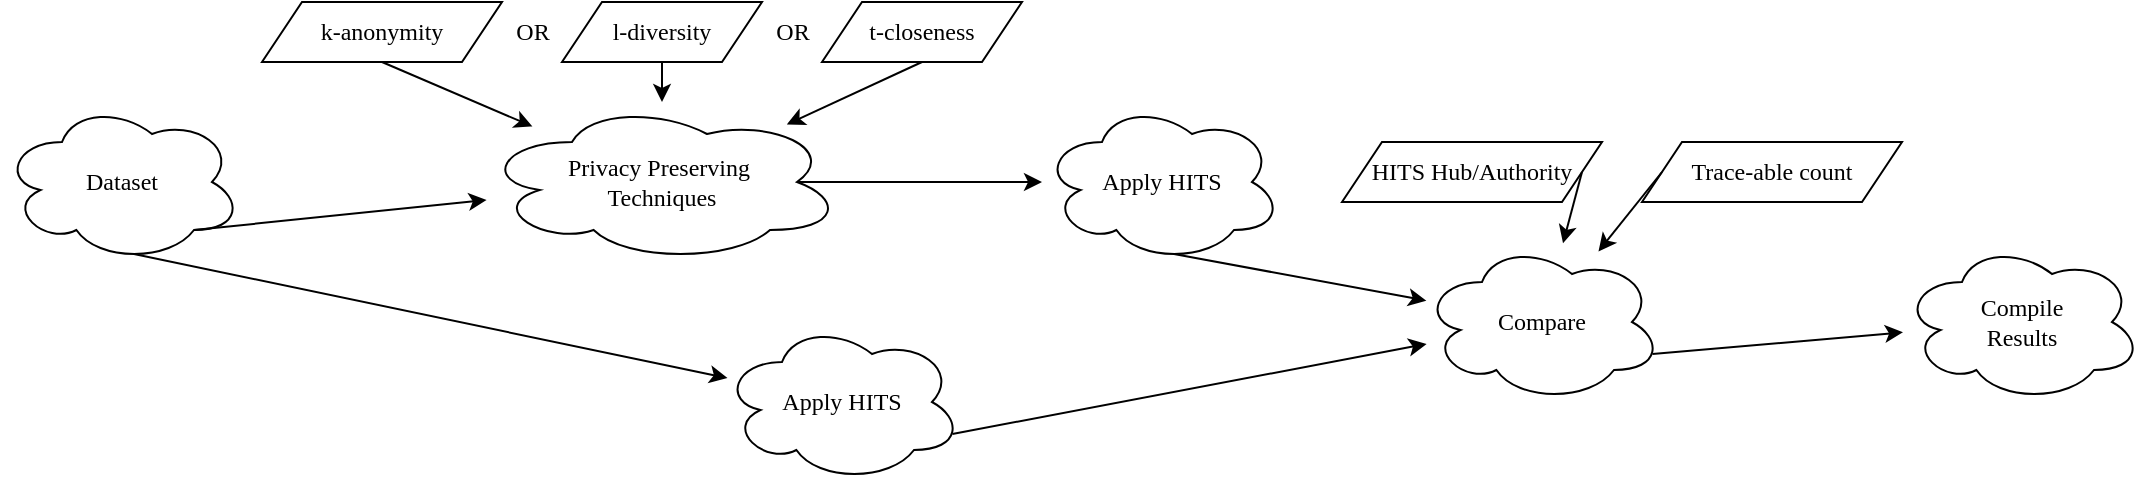 <mxfile version="17.1.3" type="device"><diagram id="ufqA_0GYcKIfqSUrUeTb" name="Page-1"><mxGraphModel dx="1016" dy="571" grid="1" gridSize="10" guides="1" tooltips="1" connect="1" arrows="1" fold="1" page="1" pageScale="1" pageWidth="4681" pageHeight="3300" math="0" shadow="0"><root><mxCell id="0"/><mxCell id="1" parent="0"/><mxCell id="06lLkRjki4iF6rfYbqU5-1" value="&lt;font face=&quot;Product Sans Light&quot;&gt;Dataset&lt;/font&gt;" style="ellipse;shape=cloud;whiteSpace=wrap;html=1;" vertex="1" parent="1"><mxGeometry x="1900" y="250" width="120" height="80" as="geometry"/></mxCell><mxCell id="06lLkRjki4iF6rfYbqU5-2" value="&lt;font face=&quot;Product Sans Light&quot;&gt;Apply HITS&lt;/font&gt;" style="ellipse;shape=cloud;whiteSpace=wrap;html=1;" vertex="1" parent="1"><mxGeometry x="2260" y="360" width="120" height="80" as="geometry"/></mxCell><mxCell id="06lLkRjki4iF6rfYbqU5-3" value="&lt;font face=&quot;Product Sans Light&quot;&gt;Privacy Preserving&amp;nbsp;&lt;br&gt;Techniques&lt;/font&gt;" style="ellipse;shape=cloud;whiteSpace=wrap;html=1;" vertex="1" parent="1"><mxGeometry x="2140" y="250" width="180" height="80" as="geometry"/></mxCell><mxCell id="06lLkRjki4iF6rfYbqU5-4" value="&lt;font face=&quot;Product Sans Light&quot;&gt;Apply HITS&lt;/font&gt;" style="ellipse;shape=cloud;whiteSpace=wrap;html=1;" vertex="1" parent="1"><mxGeometry x="2420" y="250" width="120" height="80" as="geometry"/></mxCell><mxCell id="06lLkRjki4iF6rfYbqU5-6" value="&lt;font face=&quot;Product Sans Light&quot;&gt;Compare&lt;/font&gt;" style="ellipse;shape=cloud;whiteSpace=wrap;html=1;" vertex="1" parent="1"><mxGeometry x="2610" y="320" width="120" height="80" as="geometry"/></mxCell><mxCell id="06lLkRjki4iF6rfYbqU5-7" value="&lt;font face=&quot;Product Sans Light&quot;&gt;Compile &lt;br&gt;Results&lt;/font&gt;" style="ellipse;shape=cloud;whiteSpace=wrap;html=1;" vertex="1" parent="1"><mxGeometry x="2850" y="320" width="120" height="80" as="geometry"/></mxCell><mxCell id="06lLkRjki4iF6rfYbqU5-8" value="&lt;font face=&quot;Product Sans Light&quot;&gt;HITS Hub/Authority&lt;/font&gt;" style="shape=parallelogram;perimeter=parallelogramPerimeter;whiteSpace=wrap;html=1;fixedSize=1;" vertex="1" parent="1"><mxGeometry x="2570" y="270" width="130" height="30" as="geometry"/></mxCell><mxCell id="06lLkRjki4iF6rfYbqU5-9" value="&lt;font face=&quot;Product Sans Light&quot;&gt;Trace-able count&lt;/font&gt;" style="shape=parallelogram;perimeter=parallelogramPerimeter;whiteSpace=wrap;html=1;fixedSize=1;" vertex="1" parent="1"><mxGeometry x="2720" y="270" width="130" height="30" as="geometry"/></mxCell><mxCell id="06lLkRjki4iF6rfYbqU5-10" value="&lt;font face=&quot;Product Sans Light&quot;&gt;k-anonymity&lt;/font&gt;" style="shape=parallelogram;perimeter=parallelogramPerimeter;whiteSpace=wrap;html=1;fixedSize=1;" vertex="1" parent="1"><mxGeometry x="2030" y="200" width="120" height="30" as="geometry"/></mxCell><mxCell id="06lLkRjki4iF6rfYbqU5-11" value="&lt;font face=&quot;Product Sans Light&quot;&gt;t-closeness&lt;/font&gt;" style="shape=parallelogram;perimeter=parallelogramPerimeter;whiteSpace=wrap;html=1;fixedSize=1;" vertex="1" parent="1"><mxGeometry x="2310" y="200" width="100" height="30" as="geometry"/></mxCell><mxCell id="06lLkRjki4iF6rfYbqU5-12" value="&lt;font face=&quot;Product Sans Light&quot;&gt;l-diversity&lt;/font&gt;" style="shape=parallelogram;perimeter=parallelogramPerimeter;whiteSpace=wrap;html=1;fixedSize=1;" vertex="1" parent="1"><mxGeometry x="2180" y="200" width="100" height="30" as="geometry"/></mxCell><mxCell id="06lLkRjki4iF6rfYbqU5-13" value="" style="endArrow=classic;html=1;rounded=0;exitX=0.55;exitY=0.95;exitDx=0;exitDy=0;exitPerimeter=0;" edge="1" parent="1" source="06lLkRjki4iF6rfYbqU5-1" target="06lLkRjki4iF6rfYbqU5-2"><mxGeometry width="50" height="50" relative="1" as="geometry"><mxPoint x="2270" y="250" as="sourcePoint"/><mxPoint x="2339.67" y="350" as="targetPoint"/></mxGeometry></mxCell><mxCell id="06lLkRjki4iF6rfYbqU5-15" value="" style="endArrow=classic;html=1;rounded=0;exitX=0.8;exitY=0.8;exitDx=0;exitDy=0;exitPerimeter=0;" edge="1" parent="1" source="06lLkRjki4iF6rfYbqU5-1" target="06lLkRjki4iF6rfYbqU5-3"><mxGeometry width="50" height="50" relative="1" as="geometry"><mxPoint x="2430" y="240" as="sourcePoint"/><mxPoint x="2263.154" y="346.661" as="targetPoint"/></mxGeometry></mxCell><mxCell id="06lLkRjki4iF6rfYbqU5-16" value="" style="endArrow=classic;html=1;rounded=0;exitX=0.875;exitY=0.5;exitDx=0;exitDy=0;exitPerimeter=0;" edge="1" parent="1" source="06lLkRjki4iF6rfYbqU5-3" target="06lLkRjki4iF6rfYbqU5-4"><mxGeometry width="50" height="50" relative="1" as="geometry"><mxPoint x="2456.52" y="410" as="sourcePoint"/><mxPoint x="2370.004" y="496.661" as="targetPoint"/></mxGeometry></mxCell><mxCell id="06lLkRjki4iF6rfYbqU5-17" value="" style="endArrow=classic;html=1;rounded=0;exitX=0.55;exitY=0.95;exitDx=0;exitDy=0;exitPerimeter=0;" edge="1" parent="1" source="06lLkRjki4iF6rfYbqU5-4" target="06lLkRjki4iF6rfYbqU5-6"><mxGeometry width="50" height="50" relative="1" as="geometry"><mxPoint x="2369.67" y="280" as="sourcePoint"/><mxPoint x="2283.154" y="366.661" as="targetPoint"/></mxGeometry></mxCell><mxCell id="06lLkRjki4iF6rfYbqU5-18" value="" style="endArrow=classic;html=1;rounded=0;exitX=0.96;exitY=0.7;exitDx=0;exitDy=0;exitPerimeter=0;" edge="1" parent="1" source="06lLkRjki4iF6rfYbqU5-2" target="06lLkRjki4iF6rfYbqU5-6"><mxGeometry width="50" height="50" relative="1" as="geometry"><mxPoint x="2379.67" y="290" as="sourcePoint"/><mxPoint x="2293.154" y="376.661" as="targetPoint"/></mxGeometry></mxCell><mxCell id="06lLkRjki4iF6rfYbqU5-19" value="" style="endArrow=classic;html=1;rounded=0;exitX=0.96;exitY=0.7;exitDx=0;exitDy=0;exitPerimeter=0;" edge="1" parent="1" source="06lLkRjki4iF6rfYbqU5-6" target="06lLkRjki4iF6rfYbqU5-7"><mxGeometry width="50" height="50" relative="1" as="geometry"><mxPoint x="2436" y="566" as="sourcePoint"/><mxPoint x="2326.6" y="650" as="targetPoint"/></mxGeometry></mxCell><mxCell id="06lLkRjki4iF6rfYbqU5-20" value="" style="endArrow=classic;html=1;rounded=0;exitX=0.5;exitY=1;exitDx=0;exitDy=0;" edge="1" parent="1" source="06lLkRjki4iF6rfYbqU5-10" target="06lLkRjki4iF6rfYbqU5-3"><mxGeometry width="50" height="50" relative="1" as="geometry"><mxPoint x="2516" y="576" as="sourcePoint"/><mxPoint x="2580" y="370" as="targetPoint"/></mxGeometry></mxCell><mxCell id="06lLkRjki4iF6rfYbqU5-21" value="" style="endArrow=classic;html=1;rounded=0;exitX=0.5;exitY=1;exitDx=0;exitDy=0;" edge="1" parent="1" source="06lLkRjki4iF6rfYbqU5-12" target="06lLkRjki4iF6rfYbqU5-3"><mxGeometry width="50" height="50" relative="1" as="geometry"><mxPoint x="2526" y="586" as="sourcePoint"/><mxPoint x="2416.6" y="670" as="targetPoint"/></mxGeometry></mxCell><mxCell id="06lLkRjki4iF6rfYbqU5-22" value="" style="endArrow=classic;html=1;rounded=0;exitX=0.5;exitY=1;exitDx=0;exitDy=0;" edge="1" parent="1" source="06lLkRjki4iF6rfYbqU5-11" target="06lLkRjki4iF6rfYbqU5-3"><mxGeometry width="50" height="50" relative="1" as="geometry"><mxPoint x="2650" y="420" as="sourcePoint"/><mxPoint x="2580" y="390" as="targetPoint"/></mxGeometry></mxCell><mxCell id="06lLkRjki4iF6rfYbqU5-23" value="&lt;font face=&quot;Product Sans Light&quot;&gt;OR&lt;/font&gt;" style="text;html=1;align=center;verticalAlign=middle;resizable=0;points=[];autosize=1;strokeColor=none;fillColor=none;" vertex="1" parent="1"><mxGeometry x="2150" y="205" width="30" height="20" as="geometry"/></mxCell><mxCell id="06lLkRjki4iF6rfYbqU5-24" value="&lt;font face=&quot;Product Sans Light&quot;&gt;OR&lt;/font&gt;" style="text;html=1;align=center;verticalAlign=middle;resizable=0;points=[];autosize=1;strokeColor=none;fillColor=none;" vertex="1" parent="1"><mxGeometry x="2280" y="205" width="30" height="20" as="geometry"/></mxCell><mxCell id="06lLkRjki4iF6rfYbqU5-25" value="" style="endArrow=classic;html=1;rounded=0;exitX=1;exitY=0.5;exitDx=0;exitDy=0;" edge="1" parent="1" source="06lLkRjki4iF6rfYbqU5-8" target="06lLkRjki4iF6rfYbqU5-6"><mxGeometry width="50" height="50" relative="1" as="geometry"><mxPoint x="2857" y="546" as="sourcePoint"/><mxPoint x="2744.724" y="466.247" as="targetPoint"/></mxGeometry></mxCell><mxCell id="06lLkRjki4iF6rfYbqU5-26" value="" style="endArrow=classic;html=1;rounded=0;exitX=0;exitY=0.5;exitDx=0;exitDy=0;" edge="1" parent="1" source="06lLkRjki4iF6rfYbqU5-9" target="06lLkRjki4iF6rfYbqU5-6"><mxGeometry width="50" height="50" relative="1" as="geometry"><mxPoint x="2867" y="556" as="sourcePoint"/><mxPoint x="2764.291" y="476.142" as="targetPoint"/></mxGeometry></mxCell></root></mxGraphModel></diagram></mxfile>